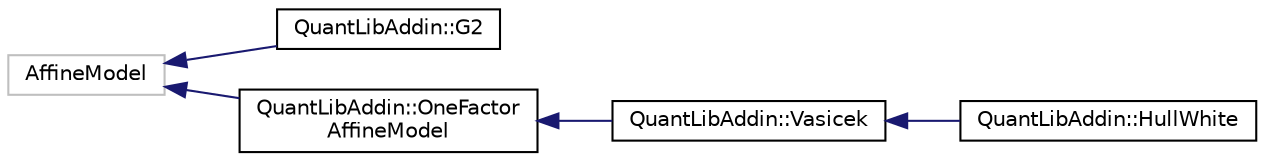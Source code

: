digraph "Graphical Class Hierarchy"
{
  edge [fontname="Helvetica",fontsize="10",labelfontname="Helvetica",labelfontsize="10"];
  node [fontname="Helvetica",fontsize="10",shape=record];
  rankdir="LR";
  Node288 [label="AffineModel",height=0.2,width=0.4,color="grey75", fillcolor="white", style="filled"];
  Node288 -> Node0 [dir="back",color="midnightblue",fontsize="10",style="solid",fontname="Helvetica"];
  Node0 [label="QuantLibAddin::G2",height=0.2,width=0.4,color="black", fillcolor="white", style="filled",URL="$class_quant_lib_addin_1_1_g2.html"];
  Node288 -> Node290 [dir="back",color="midnightblue",fontsize="10",style="solid",fontname="Helvetica"];
  Node290 [label="QuantLibAddin::OneFactor\lAffineModel",height=0.2,width=0.4,color="black", fillcolor="white", style="filled",URL="$class_quant_lib_addin_1_1_one_factor_affine_model.html"];
  Node290 -> Node291 [dir="back",color="midnightblue",fontsize="10",style="solid",fontname="Helvetica"];
  Node291 [label="QuantLibAddin::Vasicek",height=0.2,width=0.4,color="black", fillcolor="white", style="filled",URL="$class_quant_lib_addin_1_1_vasicek.html"];
  Node291 -> Node292 [dir="back",color="midnightblue",fontsize="10",style="solid",fontname="Helvetica"];
  Node292 [label="QuantLibAddin::HullWhite",height=0.2,width=0.4,color="black", fillcolor="white", style="filled",URL="$class_quant_lib_addin_1_1_hull_white.html"];
}
